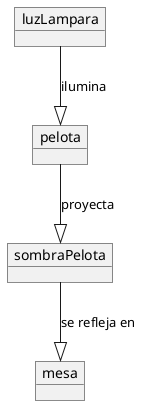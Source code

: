 @startuml
object "mesa" as Superficie
object "pelota" as Objeto
object "sombraPelota" as Sombra
object "luzLampara" as Luz

Objeto --|>  Sombra: proyecta
Sombra --|> Superficie : se refleja en
Luz --|> Objeto : ilumina
@enduml